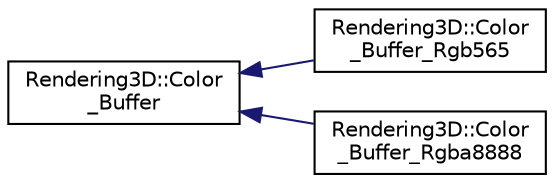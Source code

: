 digraph "Graphical Class Hierarchy"
{
 // LATEX_PDF_SIZE
  edge [fontname="Helvetica",fontsize="10",labelfontname="Helvetica",labelfontsize="10"];
  node [fontname="Helvetica",fontsize="10",shape=record];
  rankdir="LR";
  Node0 [label="Rendering3D::Color\l_Buffer",height=0.2,width=0.4,color="black", fillcolor="white", style="filled",URL="$class_rendering3_d_1_1_color___buffer.html",tooltip=" "];
  Node0 -> Node1 [dir="back",color="midnightblue",fontsize="10",style="solid",fontname="Helvetica"];
  Node1 [label="Rendering3D::Color\l_Buffer_Rgb565",height=0.2,width=0.4,color="black", fillcolor="white", style="filled",URL="$class_rendering3_d_1_1_color___buffer___rgb565.html",tooltip=" "];
  Node0 -> Node2 [dir="back",color="midnightblue",fontsize="10",style="solid",fontname="Helvetica"];
  Node2 [label="Rendering3D::Color\l_Buffer_Rgba8888",height=0.2,width=0.4,color="black", fillcolor="white", style="filled",URL="$class_rendering3_d_1_1_color___buffer___rgba8888.html",tooltip=" "];
}
